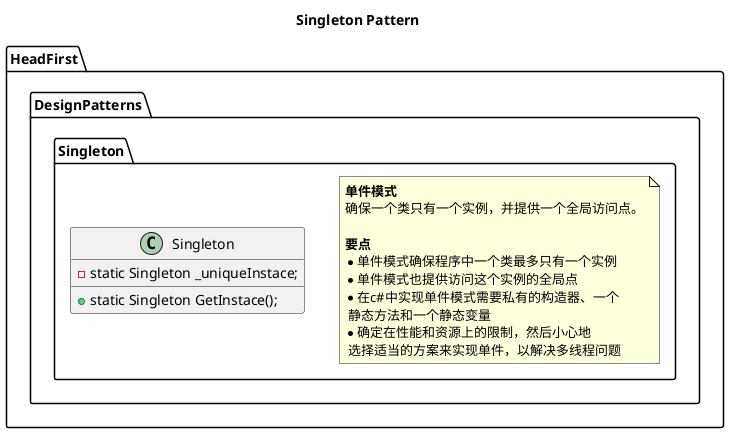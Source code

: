 @startuml
title Singleton Pattern
namespace HeadFirst.DesignPatterns.Singleton{
    note as SingletonPatternDefine
    <b>单件模式</b>
    确保一个类只有一个实例，并提供一个全局访问点。

    <b>要点</b>
    *单件模式确保程序中一个类最多只有一个实例
    *单件模式也提供访问这个实例的全局点
    *在c#中实现单件模式需要私有的构造器、一个
     静态方法和一个静态变量
    *确定在性能和资源上的限制，然后小心地
     选择适当的方案来实现单件，以解决多线程问题
    end note

    class Singleton{
        - static Singleton _uniqueInstace;
        + static Singleton GetInstace();
    }
}
@enduml